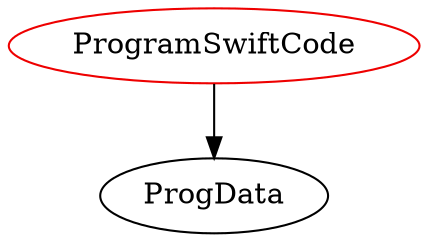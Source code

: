 digraph programswiftcode{
ProgramSwiftCode -> ProgData;
ProgramSwiftCode	[shape=oval, color=red2, label="ProgramSwiftCode"];
}
